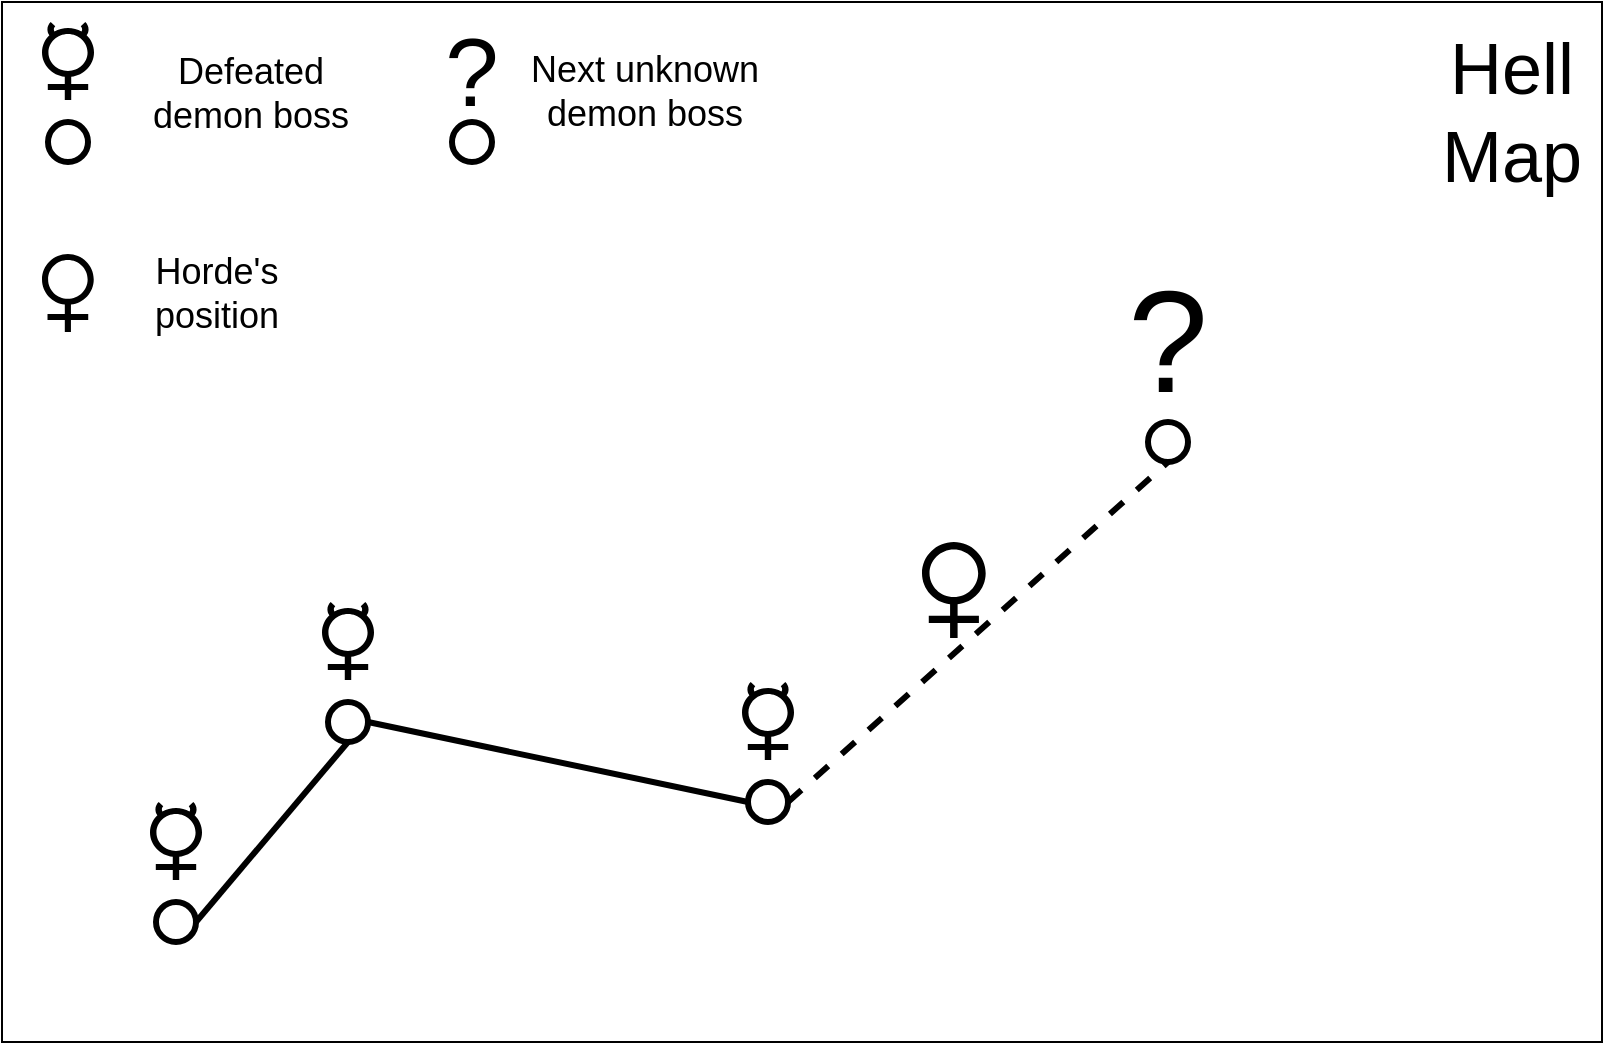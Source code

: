 <mxfile version="13.7.9" type="device"><diagram id="9hktwBZLK3makofBr9q9" name="Pagina-1"><mxGraphModel dx="1086" dy="806" grid="1" gridSize="10" guides="1" tooltips="1" connect="1" arrows="1" fold="1" page="1" pageScale="1" pageWidth="4681" pageHeight="3300" math="0" shadow="0"><root><mxCell id="0"/><mxCell id="1" parent="0"/><mxCell id="aD0UaLc1YMW4OPTaBXgH-2" value="" style="rounded=0;whiteSpace=wrap;html=1;movable=0;resizable=0;rotatable=0;deletable=0;editable=0;connectable=0;" vertex="1" parent="1"><mxGeometry x="200" y="50" width="800" height="520" as="geometry"/></mxCell><mxCell id="aD0UaLc1YMW4OPTaBXgH-3" value="" style="ellipse;whiteSpace=wrap;html=1;aspect=fixed;strokeWidth=3;" vertex="1" parent="1"><mxGeometry x="277" y="500" width="20" height="20" as="geometry"/></mxCell><mxCell id="aD0UaLc1YMW4OPTaBXgH-4" value="" style="shape=mxgraph.signs.nature.mercury;html=1;pointerEvents=1;fillColor=#000000;strokeColor=none;verticalLabelPosition=bottom;verticalAlign=top;align=center;" vertex="1" parent="1"><mxGeometry x="274" y="450" width="26" height="39" as="geometry"/></mxCell><mxCell id="aD0UaLc1YMW4OPTaBXgH-7" value="" style="ellipse;whiteSpace=wrap;html=1;aspect=fixed;strokeWidth=3;" vertex="1" parent="1"><mxGeometry x="363" y="400" width="20" height="20" as="geometry"/></mxCell><mxCell id="aD0UaLc1YMW4OPTaBXgH-8" value="" style="shape=mxgraph.signs.nature.mercury;html=1;pointerEvents=1;fillColor=#000000;strokeColor=none;verticalLabelPosition=bottom;verticalAlign=top;align=center;" vertex="1" parent="1"><mxGeometry x="360" y="350" width="26" height="39" as="geometry"/></mxCell><mxCell id="aD0UaLc1YMW4OPTaBXgH-10" value="" style="endArrow=none;html=1;exitX=1;exitY=0.5;exitDx=0;exitDy=0;entryX=0.5;entryY=1;entryDx=0;entryDy=0;strokeWidth=3;" edge="1" parent="1" source="aD0UaLc1YMW4OPTaBXgH-3" target="aD0UaLc1YMW4OPTaBXgH-7"><mxGeometry width="50" height="50" relative="1" as="geometry"><mxPoint x="530" y="430" as="sourcePoint"/><mxPoint x="580" y="380" as="targetPoint"/></mxGeometry></mxCell><mxCell id="aD0UaLc1YMW4OPTaBXgH-11" value="" style="ellipse;whiteSpace=wrap;html=1;aspect=fixed;strokeWidth=3;" vertex="1" parent="1"><mxGeometry x="773" y="260" width="20" height="20" as="geometry"/></mxCell><mxCell id="aD0UaLc1YMW4OPTaBXgH-13" value="&lt;font style=&quot;font-size: 72px&quot;&gt;?&lt;/font&gt;" style="text;html=1;strokeColor=none;fillColor=none;align=center;verticalAlign=middle;whiteSpace=wrap;rounded=0;" vertex="1" parent="1"><mxGeometry x="763" y="210" width="40" height="20" as="geometry"/></mxCell><mxCell id="aD0UaLc1YMW4OPTaBXgH-14" value="" style="ellipse;whiteSpace=wrap;html=1;aspect=fixed;strokeWidth=3;" vertex="1" parent="1"><mxGeometry x="573" y="440" width="20" height="20" as="geometry"/></mxCell><mxCell id="aD0UaLc1YMW4OPTaBXgH-15" value="" style="shape=mxgraph.signs.nature.mercury;html=1;pointerEvents=1;fillColor=#000000;strokeColor=none;verticalLabelPosition=bottom;verticalAlign=top;align=center;" vertex="1" parent="1"><mxGeometry x="570" y="390" width="26" height="39" as="geometry"/></mxCell><mxCell id="aD0UaLc1YMW4OPTaBXgH-17" value="" style="endArrow=none;html=1;exitX=1;exitY=0.5;exitDx=0;exitDy=0;entryX=0;entryY=0.5;entryDx=0;entryDy=0;strokeWidth=3;" edge="1" parent="1" source="aD0UaLc1YMW4OPTaBXgH-7" target="aD0UaLc1YMW4OPTaBXgH-14"><mxGeometry width="50" height="50" relative="1" as="geometry"><mxPoint x="460" y="460" as="sourcePoint"/><mxPoint x="536" y="370" as="targetPoint"/></mxGeometry></mxCell><mxCell id="aD0UaLc1YMW4OPTaBXgH-18" value="" style="endArrow=none;dashed=1;html=1;strokeWidth=3;entryX=0.5;entryY=1;entryDx=0;entryDy=0;exitX=1;exitY=0.5;exitDx=0;exitDy=0;movable=0;resizable=0;rotatable=0;deletable=0;editable=0;connectable=0;" edge="1" parent="1" source="aD0UaLc1YMW4OPTaBXgH-14" target="aD0UaLc1YMW4OPTaBXgH-11"><mxGeometry width="50" height="50" relative="1" as="geometry"><mxPoint x="530" y="400" as="sourcePoint"/><mxPoint x="580" y="350" as="targetPoint"/></mxGeometry></mxCell><mxCell id="aD0UaLc1YMW4OPTaBXgH-26" value="" style="shape=mxgraph.signs.nature.venus;html=1;pointerEvents=1;fillColor=#000000;strokeColor=none;verticalLabelPosition=bottom;verticalAlign=top;align=center;" vertex="1" parent="1"><mxGeometry x="660" y="320" width="31.84" height="48" as="geometry"/></mxCell><mxCell id="aD0UaLc1YMW4OPTaBXgH-29" value="" style="shape=mxgraph.signs.nature.venus;html=1;pointerEvents=1;fillColor=#000000;strokeColor=none;verticalLabelPosition=bottom;verticalAlign=top;align=center;" vertex="1" parent="1"><mxGeometry x="220" y="176" width="25.87" height="39" as="geometry"/></mxCell><mxCell id="aD0UaLc1YMW4OPTaBXgH-30" value="" style="ellipse;whiteSpace=wrap;html=1;aspect=fixed;strokeWidth=3;" vertex="1" parent="1"><mxGeometry x="223" y="110" width="20" height="20" as="geometry"/></mxCell><mxCell id="aD0UaLc1YMW4OPTaBXgH-31" value="" style="shape=mxgraph.signs.nature.mercury;html=1;pointerEvents=1;fillColor=#000000;strokeColor=none;verticalLabelPosition=bottom;verticalAlign=top;align=center;" vertex="1" parent="1"><mxGeometry x="220" y="60" width="26" height="39" as="geometry"/></mxCell><mxCell id="aD0UaLc1YMW4OPTaBXgH-32" value="&lt;font style=&quot;font-size: 18px&quot;&gt;Defeated demon boss&lt;/font&gt;" style="text;html=1;strokeColor=none;fillColor=none;align=center;verticalAlign=middle;whiteSpace=wrap;rounded=0;" vertex="1" parent="1"><mxGeometry x="263" y="70" width="123" height="51" as="geometry"/></mxCell><mxCell id="aD0UaLc1YMW4OPTaBXgH-33" value="&lt;font style=&quot;font-size: 18px&quot;&gt;Horde's position&lt;/font&gt;" style="text;html=1;strokeColor=none;fillColor=none;align=center;verticalAlign=middle;whiteSpace=wrap;rounded=0;" vertex="1" parent="1"><mxGeometry x="245.87" y="170" width="123" height="51" as="geometry"/></mxCell><mxCell id="aD0UaLc1YMW4OPTaBXgH-34" value="" style="ellipse;whiteSpace=wrap;html=1;aspect=fixed;strokeWidth=3;" vertex="1" parent="1"><mxGeometry x="425" y="110" width="20" height="20" as="geometry"/></mxCell><mxCell id="aD0UaLc1YMW4OPTaBXgH-35" value="&lt;font style=&quot;font-size: 48px&quot;&gt;?&lt;/font&gt;" style="text;html=1;strokeColor=none;fillColor=none;align=center;verticalAlign=middle;whiteSpace=wrap;rounded=0;" vertex="1" parent="1"><mxGeometry x="410" y="50" width="50" height="70" as="geometry"/></mxCell><mxCell id="aD0UaLc1YMW4OPTaBXgH-36" value="&lt;font style=&quot;font-size: 18px&quot;&gt;Next unknown demon boss&lt;/font&gt;" style="text;html=1;strokeColor=none;fillColor=none;align=center;verticalAlign=middle;whiteSpace=wrap;rounded=0;" vertex="1" parent="1"><mxGeometry x="460" y="69" width="123" height="51" as="geometry"/></mxCell><mxCell id="aD0UaLc1YMW4OPTaBXgH-39" value="&lt;font style=&quot;font-size: 36px&quot;&gt;Hell Map&lt;/font&gt;" style="text;html=1;strokeColor=none;fillColor=none;align=center;verticalAlign=middle;whiteSpace=wrap;rounded=0;" vertex="1" parent="1"><mxGeometry x="910" y="50" width="90" height="109" as="geometry"/></mxCell></root></mxGraphModel></diagram></mxfile>